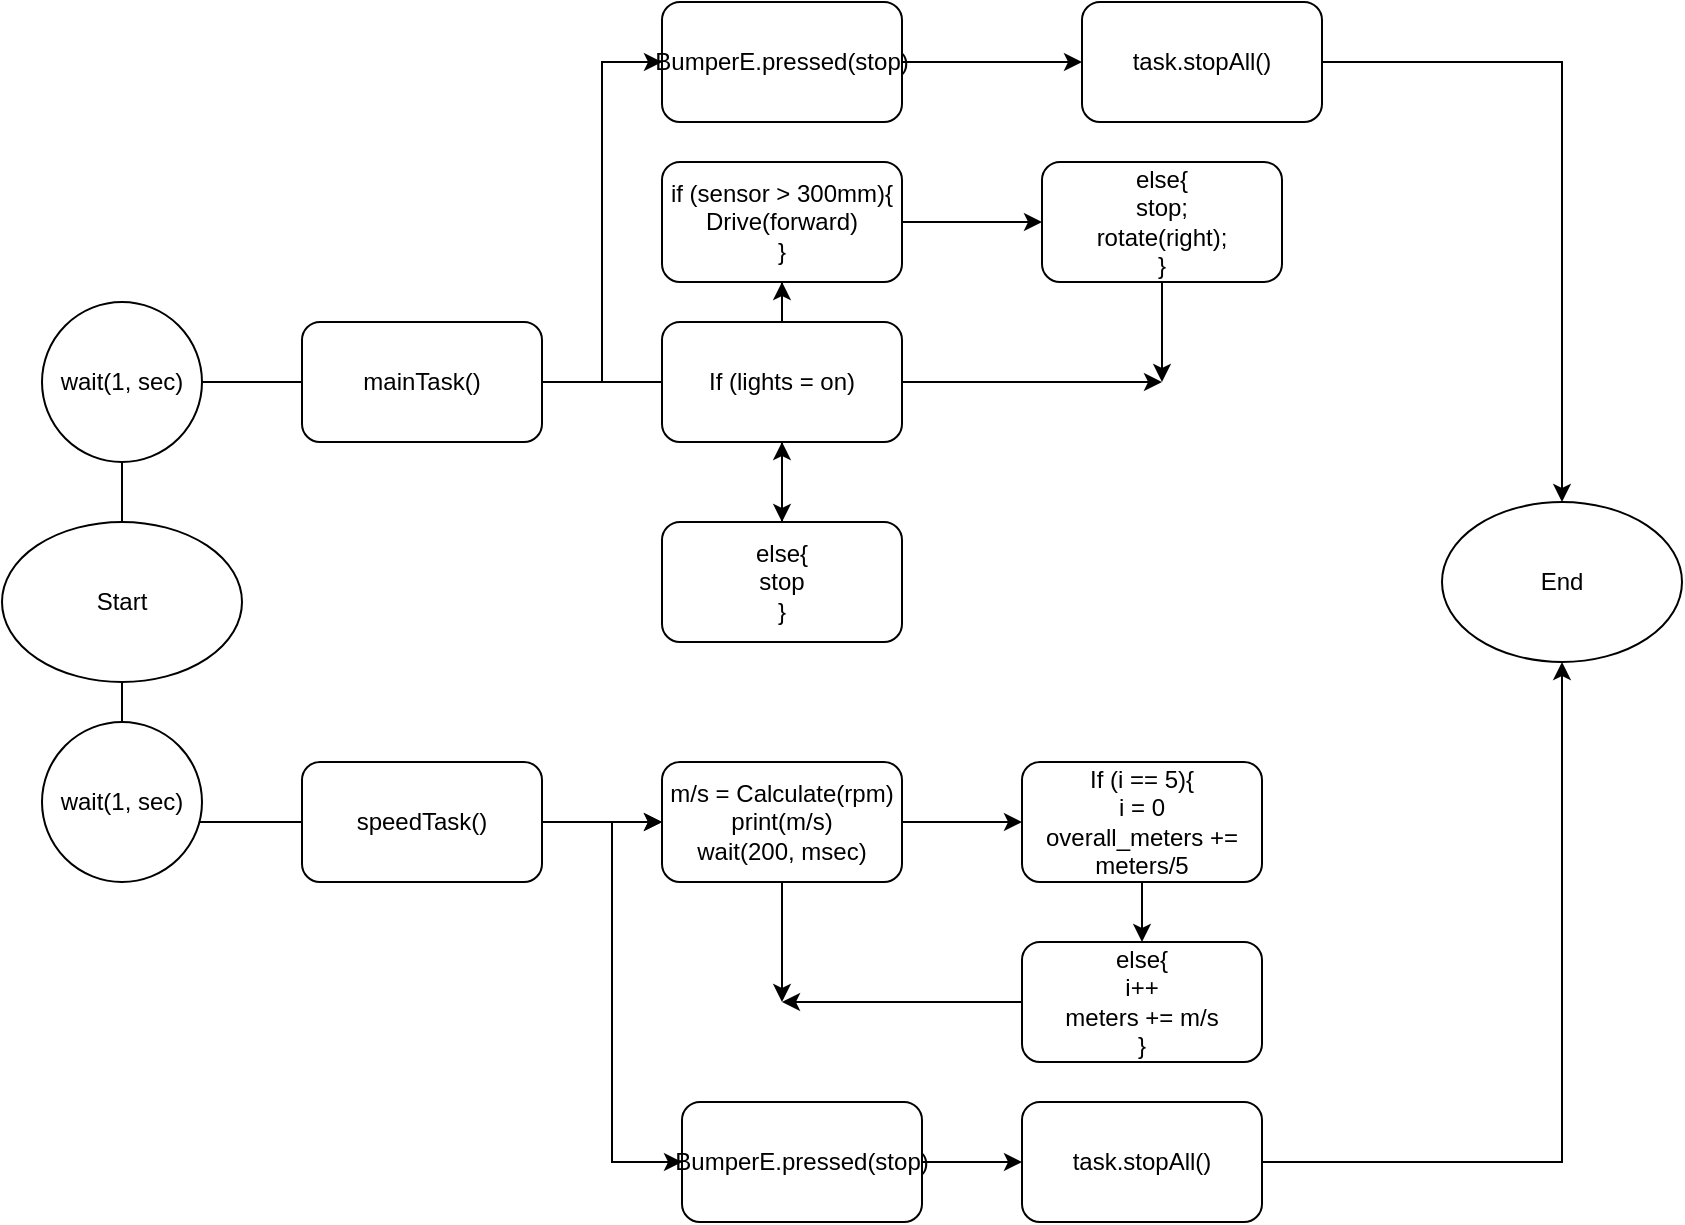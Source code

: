 <mxfile version="20.8.5" type="github">
  <diagram id="Hh9mBltEBBYd4GxImdHt" name="Page-1">
    <mxGraphModel dx="1434" dy="788" grid="1" gridSize="10" guides="1" tooltips="1" connect="1" arrows="1" fold="1" page="1" pageScale="1" pageWidth="850" pageHeight="1100" math="0" shadow="0">
      <root>
        <mxCell id="0" />
        <mxCell id="1" parent="0" />
        <mxCell id="cPJrAUq1hi2ilmZjBuvy-9" style="edgeStyle=orthogonalEdgeStyle;rounded=0;orthogonalLoop=1;jettySize=auto;html=1;" edge="1" parent="1" source="cPJrAUq1hi2ilmZjBuvy-1">
          <mxGeometry relative="1" as="geometry">
            <mxPoint x="130" y="190" as="targetPoint" />
          </mxGeometry>
        </mxCell>
        <mxCell id="cPJrAUq1hi2ilmZjBuvy-11" style="edgeStyle=orthogonalEdgeStyle;rounded=0;orthogonalLoop=1;jettySize=auto;html=1;" edge="1" parent="1" source="cPJrAUq1hi2ilmZjBuvy-1">
          <mxGeometry relative="1" as="geometry">
            <mxPoint x="130" y="410" as="targetPoint" />
          </mxGeometry>
        </mxCell>
        <mxCell id="cPJrAUq1hi2ilmZjBuvy-1" value="Start" style="ellipse;whiteSpace=wrap;html=1;" vertex="1" parent="1">
          <mxGeometry x="70" y="260" width="120" height="80" as="geometry" />
        </mxCell>
        <mxCell id="cPJrAUq1hi2ilmZjBuvy-10" style="edgeStyle=orthogonalEdgeStyle;rounded=0;orthogonalLoop=1;jettySize=auto;html=1;" edge="1" parent="1" source="cPJrAUq1hi2ilmZjBuvy-2">
          <mxGeometry relative="1" as="geometry">
            <mxPoint x="130" y="190" as="targetPoint" />
          </mxGeometry>
        </mxCell>
        <mxCell id="cPJrAUq1hi2ilmZjBuvy-14" style="edgeStyle=orthogonalEdgeStyle;rounded=0;orthogonalLoop=1;jettySize=auto;html=1;entryX=0;entryY=0.5;entryDx=0;entryDy=0;" edge="1" parent="1" source="cPJrAUq1hi2ilmZjBuvy-2" target="cPJrAUq1hi2ilmZjBuvy-13">
          <mxGeometry relative="1" as="geometry" />
        </mxCell>
        <mxCell id="cPJrAUq1hi2ilmZjBuvy-2" value="mainTask()" style="rounded=1;whiteSpace=wrap;html=1;" vertex="1" parent="1">
          <mxGeometry x="220" y="160" width="120" height="60" as="geometry" />
        </mxCell>
        <mxCell id="cPJrAUq1hi2ilmZjBuvy-12" style="edgeStyle=orthogonalEdgeStyle;rounded=0;orthogonalLoop=1;jettySize=auto;html=1;" edge="1" parent="1" source="cPJrAUq1hi2ilmZjBuvy-3">
          <mxGeometry relative="1" as="geometry">
            <mxPoint x="130" y="410" as="targetPoint" />
          </mxGeometry>
        </mxCell>
        <mxCell id="cPJrAUq1hi2ilmZjBuvy-29" value="" style="edgeStyle=orthogonalEdgeStyle;rounded=0;orthogonalLoop=1;jettySize=auto;html=1;" edge="1" parent="1" source="cPJrAUq1hi2ilmZjBuvy-3" target="cPJrAUq1hi2ilmZjBuvy-28">
          <mxGeometry relative="1" as="geometry" />
        </mxCell>
        <mxCell id="cPJrAUq1hi2ilmZjBuvy-37" value="" style="edgeStyle=orthogonalEdgeStyle;rounded=0;orthogonalLoop=1;jettySize=auto;html=1;" edge="1" parent="1" source="cPJrAUq1hi2ilmZjBuvy-3" target="cPJrAUq1hi2ilmZjBuvy-28">
          <mxGeometry relative="1" as="geometry" />
        </mxCell>
        <mxCell id="cPJrAUq1hi2ilmZjBuvy-39" style="edgeStyle=orthogonalEdgeStyle;rounded=0;orthogonalLoop=1;jettySize=auto;html=1;entryX=0;entryY=0.5;entryDx=0;entryDy=0;" edge="1" parent="1" source="cPJrAUq1hi2ilmZjBuvy-3" target="cPJrAUq1hi2ilmZjBuvy-36">
          <mxGeometry relative="1" as="geometry" />
        </mxCell>
        <mxCell id="cPJrAUq1hi2ilmZjBuvy-3" value="speedTask()" style="rounded=1;whiteSpace=wrap;html=1;" vertex="1" parent="1">
          <mxGeometry x="220" y="380" width="120" height="60" as="geometry" />
        </mxCell>
        <mxCell id="cPJrAUq1hi2ilmZjBuvy-45" value="" style="edgeStyle=orthogonalEdgeStyle;rounded=0;orthogonalLoop=1;jettySize=auto;html=1;" edge="1" parent="1" source="cPJrAUq1hi2ilmZjBuvy-4" target="cPJrAUq1hi2ilmZjBuvy-5">
          <mxGeometry relative="1" as="geometry" />
        </mxCell>
        <mxCell id="cPJrAUq1hi2ilmZjBuvy-4" value="if (sensor &amp;gt; 300mm){&lt;br&gt;Drive(forward)&lt;br&gt;}" style="rounded=1;whiteSpace=wrap;html=1;" vertex="1" parent="1">
          <mxGeometry x="400" y="80" width="120" height="60" as="geometry" />
        </mxCell>
        <mxCell id="cPJrAUq1hi2ilmZjBuvy-48" style="edgeStyle=orthogonalEdgeStyle;rounded=0;orthogonalLoop=1;jettySize=auto;html=1;" edge="1" parent="1" source="cPJrAUq1hi2ilmZjBuvy-5">
          <mxGeometry relative="1" as="geometry">
            <mxPoint x="650" y="190" as="targetPoint" />
          </mxGeometry>
        </mxCell>
        <mxCell id="cPJrAUq1hi2ilmZjBuvy-5" value="else{&lt;br&gt;stop;&lt;br&gt;rotate(right);&lt;br&gt;}" style="rounded=1;whiteSpace=wrap;html=1;" vertex="1" parent="1">
          <mxGeometry x="590" y="80" width="120" height="60" as="geometry" />
        </mxCell>
        <mxCell id="cPJrAUq1hi2ilmZjBuvy-16" value="" style="edgeStyle=orthogonalEdgeStyle;rounded=0;orthogonalLoop=1;jettySize=auto;html=1;" edge="1" parent="1" source="cPJrAUq1hi2ilmZjBuvy-13" target="cPJrAUq1hi2ilmZjBuvy-15">
          <mxGeometry relative="1" as="geometry" />
        </mxCell>
        <mxCell id="cPJrAUq1hi2ilmZjBuvy-13" value="BumperE.pressed(stop)" style="rounded=1;whiteSpace=wrap;html=1;" vertex="1" parent="1">
          <mxGeometry x="400" width="120" height="60" as="geometry" />
        </mxCell>
        <mxCell id="cPJrAUq1hi2ilmZjBuvy-35" style="edgeStyle=orthogonalEdgeStyle;rounded=0;orthogonalLoop=1;jettySize=auto;html=1;" edge="1" parent="1" source="cPJrAUq1hi2ilmZjBuvy-15" target="cPJrAUq1hi2ilmZjBuvy-34">
          <mxGeometry relative="1" as="geometry" />
        </mxCell>
        <mxCell id="cPJrAUq1hi2ilmZjBuvy-15" value="task.stopAll()" style="whiteSpace=wrap;html=1;rounded=1;" vertex="1" parent="1">
          <mxGeometry x="610" width="120" height="60" as="geometry" />
        </mxCell>
        <mxCell id="cPJrAUq1hi2ilmZjBuvy-18" value="" style="edgeStyle=orthogonalEdgeStyle;rounded=0;orthogonalLoop=1;jettySize=auto;html=1;endArrow=none;" edge="1" parent="1" source="cPJrAUq1hi2ilmZjBuvy-2" target="cPJrAUq1hi2ilmZjBuvy-17">
          <mxGeometry relative="1" as="geometry">
            <mxPoint x="340" y="190" as="sourcePoint" />
            <mxPoint x="530" y="130" as="targetPoint" />
          </mxGeometry>
        </mxCell>
        <mxCell id="cPJrAUq1hi2ilmZjBuvy-19" style="edgeStyle=orthogonalEdgeStyle;rounded=0;orthogonalLoop=1;jettySize=auto;html=1;" edge="1" parent="1" source="cPJrAUq1hi2ilmZjBuvy-17" target="cPJrAUq1hi2ilmZjBuvy-4">
          <mxGeometry relative="1" as="geometry" />
        </mxCell>
        <mxCell id="cPJrAUq1hi2ilmZjBuvy-22" value="" style="edgeStyle=orthogonalEdgeStyle;rounded=0;orthogonalLoop=1;jettySize=auto;html=1;" edge="1" parent="1" source="cPJrAUq1hi2ilmZjBuvy-17" target="cPJrAUq1hi2ilmZjBuvy-21">
          <mxGeometry relative="1" as="geometry" />
        </mxCell>
        <mxCell id="cPJrAUq1hi2ilmZjBuvy-49" style="edgeStyle=orthogonalEdgeStyle;rounded=0;orthogonalLoop=1;jettySize=auto;html=1;" edge="1" parent="1" source="cPJrAUq1hi2ilmZjBuvy-17">
          <mxGeometry relative="1" as="geometry">
            <mxPoint x="650" y="190" as="targetPoint" />
          </mxGeometry>
        </mxCell>
        <mxCell id="cPJrAUq1hi2ilmZjBuvy-17" value="If (lights = on)" style="rounded=1;whiteSpace=wrap;html=1;" vertex="1" parent="1">
          <mxGeometry x="400" y="160" width="120" height="60" as="geometry" />
        </mxCell>
        <mxCell id="cPJrAUq1hi2ilmZjBuvy-50" style="edgeStyle=orthogonalEdgeStyle;rounded=0;orthogonalLoop=1;jettySize=auto;html=1;entryX=0.5;entryY=1;entryDx=0;entryDy=0;" edge="1" parent="1" source="cPJrAUq1hi2ilmZjBuvy-21" target="cPJrAUq1hi2ilmZjBuvy-17">
          <mxGeometry relative="1" as="geometry" />
        </mxCell>
        <mxCell id="cPJrAUq1hi2ilmZjBuvy-21" value="else{&lt;br&gt;stop&lt;br&gt;}" style="whiteSpace=wrap;html=1;rounded=1;" vertex="1" parent="1">
          <mxGeometry x="400" y="260" width="120" height="60" as="geometry" />
        </mxCell>
        <mxCell id="cPJrAUq1hi2ilmZjBuvy-25" value="wait(1, sec)" style="ellipse;whiteSpace=wrap;html=1;aspect=fixed;" vertex="1" parent="1">
          <mxGeometry x="90" y="150" width="80" height="80" as="geometry" />
        </mxCell>
        <mxCell id="cPJrAUq1hi2ilmZjBuvy-27" value="wait(1, sec)" style="ellipse;whiteSpace=wrap;html=1;aspect=fixed;" vertex="1" parent="1">
          <mxGeometry x="90" y="360" width="80" height="80" as="geometry" />
        </mxCell>
        <mxCell id="cPJrAUq1hi2ilmZjBuvy-31" value="" style="edgeStyle=orthogonalEdgeStyle;rounded=0;orthogonalLoop=1;jettySize=auto;html=1;" edge="1" parent="1" source="cPJrAUq1hi2ilmZjBuvy-28" target="cPJrAUq1hi2ilmZjBuvy-30">
          <mxGeometry relative="1" as="geometry" />
        </mxCell>
        <mxCell id="cPJrAUq1hi2ilmZjBuvy-52" style="edgeStyle=orthogonalEdgeStyle;rounded=0;orthogonalLoop=1;jettySize=auto;html=1;" edge="1" parent="1" source="cPJrAUq1hi2ilmZjBuvy-28">
          <mxGeometry relative="1" as="geometry">
            <mxPoint x="460" y="500" as="targetPoint" />
          </mxGeometry>
        </mxCell>
        <mxCell id="cPJrAUq1hi2ilmZjBuvy-28" value="m/s = Calculate(rpm)&lt;br&gt;print(m/s)&lt;br&gt;wait(200, msec)" style="whiteSpace=wrap;html=1;rounded=1;" vertex="1" parent="1">
          <mxGeometry x="400" y="380" width="120" height="60" as="geometry" />
        </mxCell>
        <mxCell id="cPJrAUq1hi2ilmZjBuvy-33" value="" style="edgeStyle=orthogonalEdgeStyle;rounded=0;orthogonalLoop=1;jettySize=auto;html=1;" edge="1" parent="1" source="cPJrAUq1hi2ilmZjBuvy-30" target="cPJrAUq1hi2ilmZjBuvy-32">
          <mxGeometry relative="1" as="geometry" />
        </mxCell>
        <mxCell id="cPJrAUq1hi2ilmZjBuvy-30" value="If (i == 5){&lt;br&gt;i = 0&lt;br&gt;overall_meters += meters/5" style="whiteSpace=wrap;html=1;rounded=1;" vertex="1" parent="1">
          <mxGeometry x="580" y="380" width="120" height="60" as="geometry" />
        </mxCell>
        <mxCell id="cPJrAUq1hi2ilmZjBuvy-51" style="edgeStyle=orthogonalEdgeStyle;rounded=0;orthogonalLoop=1;jettySize=auto;html=1;" edge="1" parent="1" source="cPJrAUq1hi2ilmZjBuvy-32">
          <mxGeometry relative="1" as="geometry">
            <mxPoint x="460" y="500" as="targetPoint" />
          </mxGeometry>
        </mxCell>
        <mxCell id="cPJrAUq1hi2ilmZjBuvy-32" value="else{&lt;br&gt;i++&lt;br&gt;meters += m/s&lt;br&gt;}" style="whiteSpace=wrap;html=1;rounded=1;" vertex="1" parent="1">
          <mxGeometry x="580" y="470" width="120" height="60" as="geometry" />
        </mxCell>
        <mxCell id="cPJrAUq1hi2ilmZjBuvy-34" value="End" style="ellipse;whiteSpace=wrap;html=1;" vertex="1" parent="1">
          <mxGeometry x="790" y="250" width="120" height="80" as="geometry" />
        </mxCell>
        <mxCell id="cPJrAUq1hi2ilmZjBuvy-41" value="" style="edgeStyle=orthogonalEdgeStyle;rounded=0;orthogonalLoop=1;jettySize=auto;html=1;" edge="1" parent="1" source="cPJrAUq1hi2ilmZjBuvy-36" target="cPJrAUq1hi2ilmZjBuvy-40">
          <mxGeometry relative="1" as="geometry" />
        </mxCell>
        <mxCell id="cPJrAUq1hi2ilmZjBuvy-36" value="BumperE.pressed(stop)" style="rounded=1;whiteSpace=wrap;html=1;" vertex="1" parent="1">
          <mxGeometry x="410" y="550" width="120" height="60" as="geometry" />
        </mxCell>
        <mxCell id="cPJrAUq1hi2ilmZjBuvy-42" style="edgeStyle=orthogonalEdgeStyle;rounded=0;orthogonalLoop=1;jettySize=auto;html=1;" edge="1" parent="1" source="cPJrAUq1hi2ilmZjBuvy-40" target="cPJrAUq1hi2ilmZjBuvy-34">
          <mxGeometry relative="1" as="geometry" />
        </mxCell>
        <mxCell id="cPJrAUq1hi2ilmZjBuvy-40" value="task.stopAll()" style="whiteSpace=wrap;html=1;rounded=1;" vertex="1" parent="1">
          <mxGeometry x="580" y="550" width="120" height="60" as="geometry" />
        </mxCell>
      </root>
    </mxGraphModel>
  </diagram>
</mxfile>
